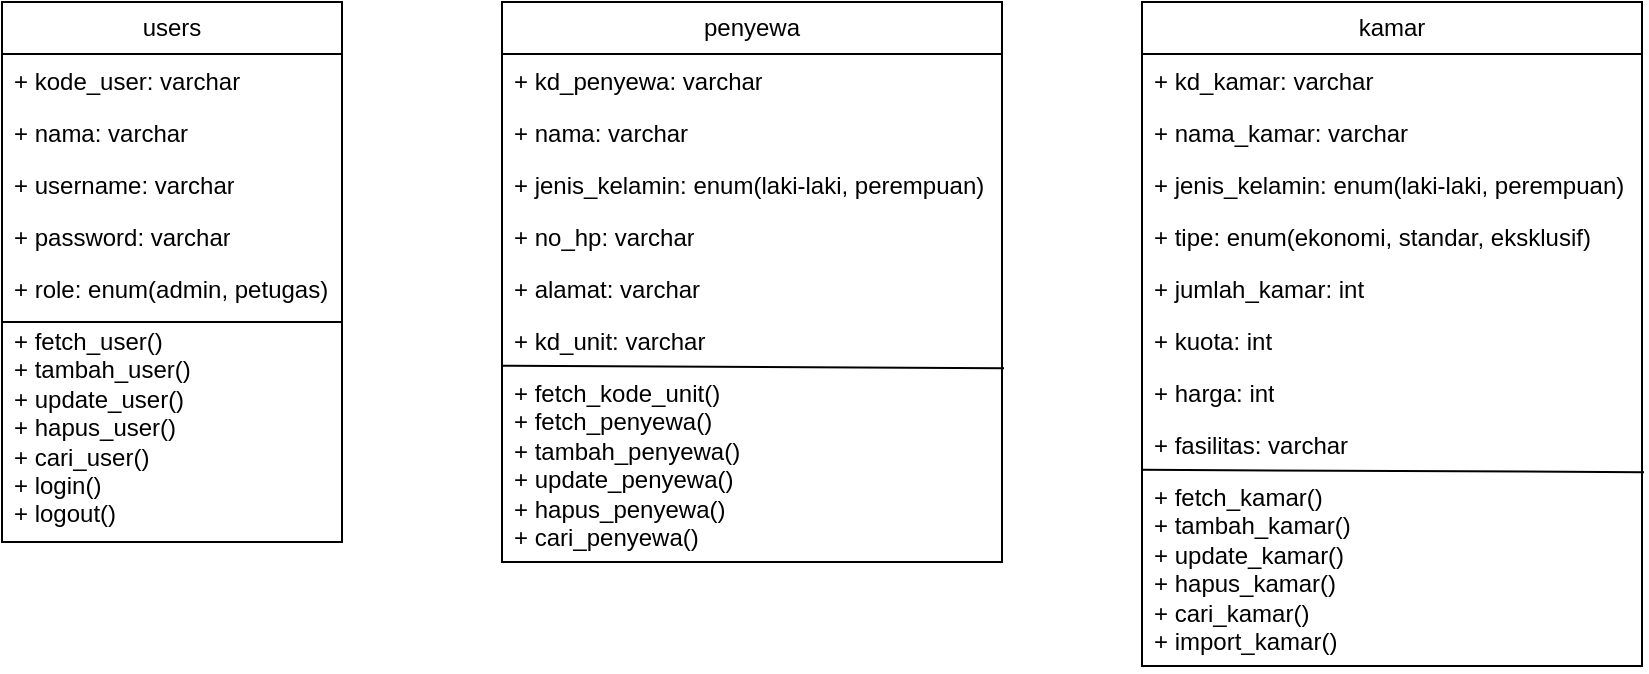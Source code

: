 <mxfile version="26.1.1">
  <diagram name="Page-1" id="esm_KNKJfiet278IXppK">
    <mxGraphModel dx="780" dy="542" grid="1" gridSize="10" guides="1" tooltips="1" connect="1" arrows="1" fold="1" page="1" pageScale="1" pageWidth="850" pageHeight="1100" math="0" shadow="0">
      <root>
        <mxCell id="0" />
        <mxCell id="1" parent="0" />
        <mxCell id="5yDQF0z58TjKkTJ4kS3t-1" value="users" style="swimlane;fontStyle=0;childLayout=stackLayout;horizontal=1;startSize=26;fillColor=default;horizontalStack=0;resizeParent=1;resizeParentMax=0;resizeLast=0;collapsible=1;marginBottom=0;whiteSpace=wrap;html=1;swimlaneLine=1;rounded=0;glass=0;flipH=1;movable=1;resizable=1;rotatable=1;deletable=1;editable=1;locked=0;connectable=1;" parent="1" vertex="1">
          <mxGeometry x="110" y="40" width="170" height="270" as="geometry" />
        </mxCell>
        <mxCell id="5yDQF0z58TjKkTJ4kS3t-2" value="+ kode_user: varchar" style="text;strokeColor=none;fillColor=none;align=left;verticalAlign=top;spacingLeft=4;spacingRight=4;overflow=hidden;rotatable=0;points=[[0,0.5],[1,0.5]];portConstraint=eastwest;whiteSpace=wrap;html=1;" parent="5yDQF0z58TjKkTJ4kS3t-1" vertex="1">
          <mxGeometry y="26" width="170" height="26" as="geometry" />
        </mxCell>
        <mxCell id="5yDQF0z58TjKkTJ4kS3t-3" value="+ nama: varchar" style="text;strokeColor=none;fillColor=none;align=left;verticalAlign=top;spacingLeft=4;spacingRight=4;overflow=hidden;rotatable=0;points=[[0,0.5],[1,0.5]];portConstraint=eastwest;whiteSpace=wrap;html=1;" parent="5yDQF0z58TjKkTJ4kS3t-1" vertex="1">
          <mxGeometry y="52" width="170" height="26" as="geometry" />
        </mxCell>
        <mxCell id="5yDQF0z58TjKkTJ4kS3t-4" value="+ username: varchar" style="text;strokeColor=none;fillColor=none;align=left;verticalAlign=top;spacingLeft=4;spacingRight=4;overflow=hidden;rotatable=0;points=[[0,0.5],[1,0.5]];portConstraint=eastwest;whiteSpace=wrap;html=1;" parent="5yDQF0z58TjKkTJ4kS3t-1" vertex="1">
          <mxGeometry y="78" width="170" height="26" as="geometry" />
        </mxCell>
        <mxCell id="5yDQF0z58TjKkTJ4kS3t-5" value="+ password: varchar" style="text;strokeColor=none;fillColor=none;align=left;verticalAlign=top;spacingLeft=4;spacingRight=4;overflow=hidden;rotatable=0;points=[[0,0.5],[1,0.5]];portConstraint=eastwest;whiteSpace=wrap;html=1;" parent="5yDQF0z58TjKkTJ4kS3t-1" vertex="1">
          <mxGeometry y="104" width="170" height="26" as="geometry" />
        </mxCell>
        <mxCell id="5yDQF0z58TjKkTJ4kS3t-6" value="+ role: enum(admin, petugas)" style="text;strokeColor=none;fillColor=none;align=left;verticalAlign=top;spacingLeft=4;spacingRight=4;overflow=hidden;rotatable=0;points=[[0,0.5],[1,0.5]];portConstraint=eastwest;whiteSpace=wrap;html=1;" parent="5yDQF0z58TjKkTJ4kS3t-1" vertex="1">
          <mxGeometry y="130" width="170" height="26" as="geometry" />
        </mxCell>
        <mxCell id="5yDQF0z58TjKkTJ4kS3t-7" value="+ fetch_user()&lt;div&gt;+ tambah_user()&lt;/div&gt;&lt;div&gt;+ update_user()&lt;/div&gt;&lt;div&gt;+ hapus_user()&lt;/div&gt;&lt;div&gt;+ cari_user()&lt;/div&gt;&lt;div&gt;+ login()&lt;/div&gt;&lt;div&gt;+ logout()&lt;/div&gt;" style="text;strokeColor=none;fillColor=none;align=left;verticalAlign=top;spacingLeft=4;spacingRight=4;overflow=hidden;rotatable=0;points=[[0,0.5],[1,0.5]];portConstraint=eastwest;whiteSpace=wrap;html=1;" parent="5yDQF0z58TjKkTJ4kS3t-1" vertex="1">
          <mxGeometry y="156" width="170" height="114" as="geometry" />
        </mxCell>
        <mxCell id="5yDQF0z58TjKkTJ4kS3t-8" value="" style="endArrow=none;html=1;rounded=0;entryX=1;entryY=0.5;entryDx=0;entryDy=0;exitX=0;exitY=0.5;exitDx=0;exitDy=0;" parent="5yDQF0z58TjKkTJ4kS3t-1" edge="1">
          <mxGeometry width="50" height="50" relative="1" as="geometry">
            <mxPoint y="160" as="sourcePoint" />
            <mxPoint x="170" y="160" as="targetPoint" />
          </mxGeometry>
        </mxCell>
        <mxCell id="5yDQF0z58TjKkTJ4kS3t-9" value="penyewa" style="swimlane;fontStyle=0;childLayout=stackLayout;horizontal=1;startSize=26;fillColor=default;horizontalStack=0;resizeParent=1;resizeParentMax=0;resizeLast=0;collapsible=1;marginBottom=0;whiteSpace=wrap;html=1;swimlaneLine=1;rounded=0;glass=0;flipH=1;movable=1;resizable=1;rotatable=1;deletable=1;editable=1;locked=0;connectable=1;" parent="1" vertex="1">
          <mxGeometry x="360" y="40" width="250" height="280" as="geometry" />
        </mxCell>
        <mxCell id="5yDQF0z58TjKkTJ4kS3t-10" value="+ kd_penyewa: varchar" style="text;strokeColor=none;fillColor=none;align=left;verticalAlign=top;spacingLeft=4;spacingRight=4;overflow=hidden;rotatable=0;points=[[0,0.5],[1,0.5]];portConstraint=eastwest;whiteSpace=wrap;html=1;" parent="5yDQF0z58TjKkTJ4kS3t-9" vertex="1">
          <mxGeometry y="26" width="250" height="26" as="geometry" />
        </mxCell>
        <mxCell id="5yDQF0z58TjKkTJ4kS3t-11" value="+ nama: varchar" style="text;strokeColor=none;fillColor=none;align=left;verticalAlign=top;spacingLeft=4;spacingRight=4;overflow=hidden;rotatable=0;points=[[0,0.5],[1,0.5]];portConstraint=eastwest;whiteSpace=wrap;html=1;" parent="5yDQF0z58TjKkTJ4kS3t-9" vertex="1">
          <mxGeometry y="52" width="250" height="26" as="geometry" />
        </mxCell>
        <mxCell id="5yDQF0z58TjKkTJ4kS3t-12" value="+ jenis_kelamin: enum(laki-laki, perempuan)" style="text;strokeColor=none;fillColor=none;align=left;verticalAlign=top;spacingLeft=4;spacingRight=4;overflow=hidden;rotatable=0;points=[[0,0.5],[1,0.5]];portConstraint=eastwest;whiteSpace=wrap;html=1;" parent="5yDQF0z58TjKkTJ4kS3t-9" vertex="1">
          <mxGeometry y="78" width="250" height="26" as="geometry" />
        </mxCell>
        <mxCell id="5yDQF0z58TjKkTJ4kS3t-13" value="+ no_hp: varchar" style="text;strokeColor=none;fillColor=none;align=left;verticalAlign=top;spacingLeft=4;spacingRight=4;overflow=hidden;rotatable=0;points=[[0,0.5],[1,0.5]];portConstraint=eastwest;whiteSpace=wrap;html=1;" parent="5yDQF0z58TjKkTJ4kS3t-9" vertex="1">
          <mxGeometry y="104" width="250" height="26" as="geometry" />
        </mxCell>
        <mxCell id="5yDQF0z58TjKkTJ4kS3t-14" value="+ alamat: varchar" style="text;strokeColor=none;fillColor=none;align=left;verticalAlign=top;spacingLeft=4;spacingRight=4;overflow=hidden;rotatable=0;points=[[0,0.5],[1,0.5]];portConstraint=eastwest;whiteSpace=wrap;html=1;" parent="5yDQF0z58TjKkTJ4kS3t-9" vertex="1">
          <mxGeometry y="130" width="250" height="26" as="geometry" />
        </mxCell>
        <mxCell id="5yDQF0z58TjKkTJ4kS3t-15" value="+ kd_unit: varchar" style="text;strokeColor=none;fillColor=none;align=left;verticalAlign=top;spacingLeft=4;spacingRight=4;overflow=hidden;rotatable=0;points=[[0,0.5],[1,0.5]];portConstraint=eastwest;whiteSpace=wrap;html=1;" parent="5yDQF0z58TjKkTJ4kS3t-9" vertex="1">
          <mxGeometry y="156" width="250" height="26" as="geometry" />
        </mxCell>
        <mxCell id="5yDQF0z58TjKkTJ4kS3t-16" value="+ fetch_kode_unit()&lt;div&gt;+ fetch_penyewa()&lt;/div&gt;&lt;div&gt;+ tambah_penyewa()&lt;/div&gt;&lt;div&gt;+ update_penyewa()&lt;/div&gt;&lt;div&gt;+ hapus_penyewa()&lt;/div&gt;&lt;div&gt;+ cari_penyewa()&lt;/div&gt;" style="text;strokeColor=none;fillColor=none;align=left;verticalAlign=top;spacingLeft=4;spacingRight=4;overflow=hidden;rotatable=0;points=[[0,0.5],[1,0.5]];portConstraint=eastwest;whiteSpace=wrap;html=1;" parent="5yDQF0z58TjKkTJ4kS3t-9" vertex="1">
          <mxGeometry y="182" width="250" height="98" as="geometry" />
        </mxCell>
        <mxCell id="5yDQF0z58TjKkTJ4kS3t-17" value="" style="endArrow=none;html=1;rounded=0;exitX=-0.002;exitY=-0.001;exitDx=0;exitDy=0;entryX=1.004;entryY=0.011;entryDx=0;entryDy=0;entryPerimeter=0;exitPerimeter=0;" parent="5yDQF0z58TjKkTJ4kS3t-9" source="5yDQF0z58TjKkTJ4kS3t-16" target="5yDQF0z58TjKkTJ4kS3t-16" edge="1">
          <mxGeometry width="50" height="50" relative="1" as="geometry">
            <mxPoint x="-0.5" y="209.664" as="sourcePoint" />
            <mxPoint x="250" y="157" as="targetPoint" />
          </mxGeometry>
        </mxCell>
        <mxCell id="5yDQF0z58TjKkTJ4kS3t-18" value="kamar" style="swimlane;fontStyle=0;childLayout=stackLayout;horizontal=1;startSize=26;fillColor=default;horizontalStack=0;resizeParent=1;resizeParentMax=0;resizeLast=0;collapsible=1;marginBottom=0;whiteSpace=wrap;html=1;swimlaneLine=1;rounded=0;glass=0;flipH=1;movable=1;resizable=1;rotatable=1;deletable=1;editable=1;locked=0;connectable=1;" parent="1" vertex="1">
          <mxGeometry x="680" y="40" width="250" height="332" as="geometry" />
        </mxCell>
        <mxCell id="5yDQF0z58TjKkTJ4kS3t-19" value="+ kd_kamar: varchar" style="text;strokeColor=none;fillColor=none;align=left;verticalAlign=top;spacingLeft=4;spacingRight=4;overflow=hidden;rotatable=0;points=[[0,0.5],[1,0.5]];portConstraint=eastwest;whiteSpace=wrap;html=1;" parent="5yDQF0z58TjKkTJ4kS3t-18" vertex="1">
          <mxGeometry y="26" width="250" height="26" as="geometry" />
        </mxCell>
        <mxCell id="5yDQF0z58TjKkTJ4kS3t-20" value="+ nama_kamar: varchar" style="text;strokeColor=none;fillColor=none;align=left;verticalAlign=top;spacingLeft=4;spacingRight=4;overflow=hidden;rotatable=0;points=[[0,0.5],[1,0.5]];portConstraint=eastwest;whiteSpace=wrap;html=1;" parent="5yDQF0z58TjKkTJ4kS3t-18" vertex="1">
          <mxGeometry y="52" width="250" height="26" as="geometry" />
        </mxCell>
        <mxCell id="5yDQF0z58TjKkTJ4kS3t-21" value="+ jenis_kelamin: enum(laki-laki, perempuan)" style="text;strokeColor=none;fillColor=none;align=left;verticalAlign=top;spacingLeft=4;spacingRight=4;overflow=hidden;rotatable=0;points=[[0,0.5],[1,0.5]];portConstraint=eastwest;whiteSpace=wrap;html=1;" parent="5yDQF0z58TjKkTJ4kS3t-18" vertex="1">
          <mxGeometry y="78" width="250" height="26" as="geometry" />
        </mxCell>
        <mxCell id="5yDQF0z58TjKkTJ4kS3t-22" value="+ tipe: enum(ekonomi, standar, eksklusif)" style="text;strokeColor=none;fillColor=none;align=left;verticalAlign=top;spacingLeft=4;spacingRight=4;overflow=hidden;rotatable=0;points=[[0,0.5],[1,0.5]];portConstraint=eastwest;whiteSpace=wrap;html=1;" parent="5yDQF0z58TjKkTJ4kS3t-18" vertex="1">
          <mxGeometry y="104" width="250" height="26" as="geometry" />
        </mxCell>
        <mxCell id="5yDQF0z58TjKkTJ4kS3t-23" value="+ jumlah_kamar: int" style="text;strokeColor=none;fillColor=none;align=left;verticalAlign=top;spacingLeft=4;spacingRight=4;overflow=hidden;rotatable=0;points=[[0,0.5],[1,0.5]];portConstraint=eastwest;whiteSpace=wrap;html=1;" parent="5yDQF0z58TjKkTJ4kS3t-18" vertex="1">
          <mxGeometry y="130" width="250" height="26" as="geometry" />
        </mxCell>
        <mxCell id="5yDQF0z58TjKkTJ4kS3t-24" value="+ kuota: int" style="text;strokeColor=none;fillColor=none;align=left;verticalAlign=top;spacingLeft=4;spacingRight=4;overflow=hidden;rotatable=0;points=[[0,0.5],[1,0.5]];portConstraint=eastwest;whiteSpace=wrap;html=1;" parent="5yDQF0z58TjKkTJ4kS3t-18" vertex="1">
          <mxGeometry y="156" width="250" height="26" as="geometry" />
        </mxCell>
        <mxCell id="5yDQF0z58TjKkTJ4kS3t-25" value="+ harga: int" style="text;strokeColor=none;fillColor=none;align=left;verticalAlign=top;spacingLeft=4;spacingRight=4;overflow=hidden;rotatable=0;points=[[0,0.5],[1,0.5]];portConstraint=eastwest;whiteSpace=wrap;html=1;" parent="5yDQF0z58TjKkTJ4kS3t-18" vertex="1">
          <mxGeometry y="182" width="250" height="26" as="geometry" />
        </mxCell>
        <mxCell id="5yDQF0z58TjKkTJ4kS3t-26" value="+ fasilitas: varchar" style="text;strokeColor=none;fillColor=none;align=left;verticalAlign=top;spacingLeft=4;spacingRight=4;overflow=hidden;rotatable=0;points=[[0,0.5],[1,0.5]];portConstraint=eastwest;whiteSpace=wrap;html=1;" parent="5yDQF0z58TjKkTJ4kS3t-18" vertex="1">
          <mxGeometry y="208" width="250" height="26" as="geometry" />
        </mxCell>
        <mxCell id="5yDQF0z58TjKkTJ4kS3t-27" value="&lt;div&gt;+ fetch_kamar()&lt;/div&gt;&lt;div&gt;+ tambah_kamar()&lt;/div&gt;&lt;div&gt;+ update_kamar()&lt;/div&gt;&lt;div&gt;+ hapus_kamar()&lt;/div&gt;&lt;div&gt;+ cari_kamar()&lt;/div&gt;&lt;div&gt;+ import_kamar()&lt;/div&gt;" style="text;strokeColor=none;fillColor=none;align=left;verticalAlign=top;spacingLeft=4;spacingRight=4;overflow=hidden;rotatable=0;points=[[0,0.5],[1,0.5]];portConstraint=eastwest;whiteSpace=wrap;html=1;" parent="5yDQF0z58TjKkTJ4kS3t-18" vertex="1">
          <mxGeometry y="234" width="250" height="98" as="geometry" />
        </mxCell>
        <mxCell id="5yDQF0z58TjKkTJ4kS3t-28" value="" style="endArrow=none;html=1;rounded=0;exitX=-0.002;exitY=-0.001;exitDx=0;exitDy=0;entryX=1.004;entryY=0.011;entryDx=0;entryDy=0;entryPerimeter=0;exitPerimeter=0;" parent="5yDQF0z58TjKkTJ4kS3t-18" source="5yDQF0z58TjKkTJ4kS3t-27" target="5yDQF0z58TjKkTJ4kS3t-27" edge="1">
          <mxGeometry width="50" height="50" relative="1" as="geometry">
            <mxPoint x="-0.5" y="209.664" as="sourcePoint" />
            <mxPoint x="250" y="157" as="targetPoint" />
          </mxGeometry>
        </mxCell>
      </root>
    </mxGraphModel>
  </diagram>
</mxfile>
